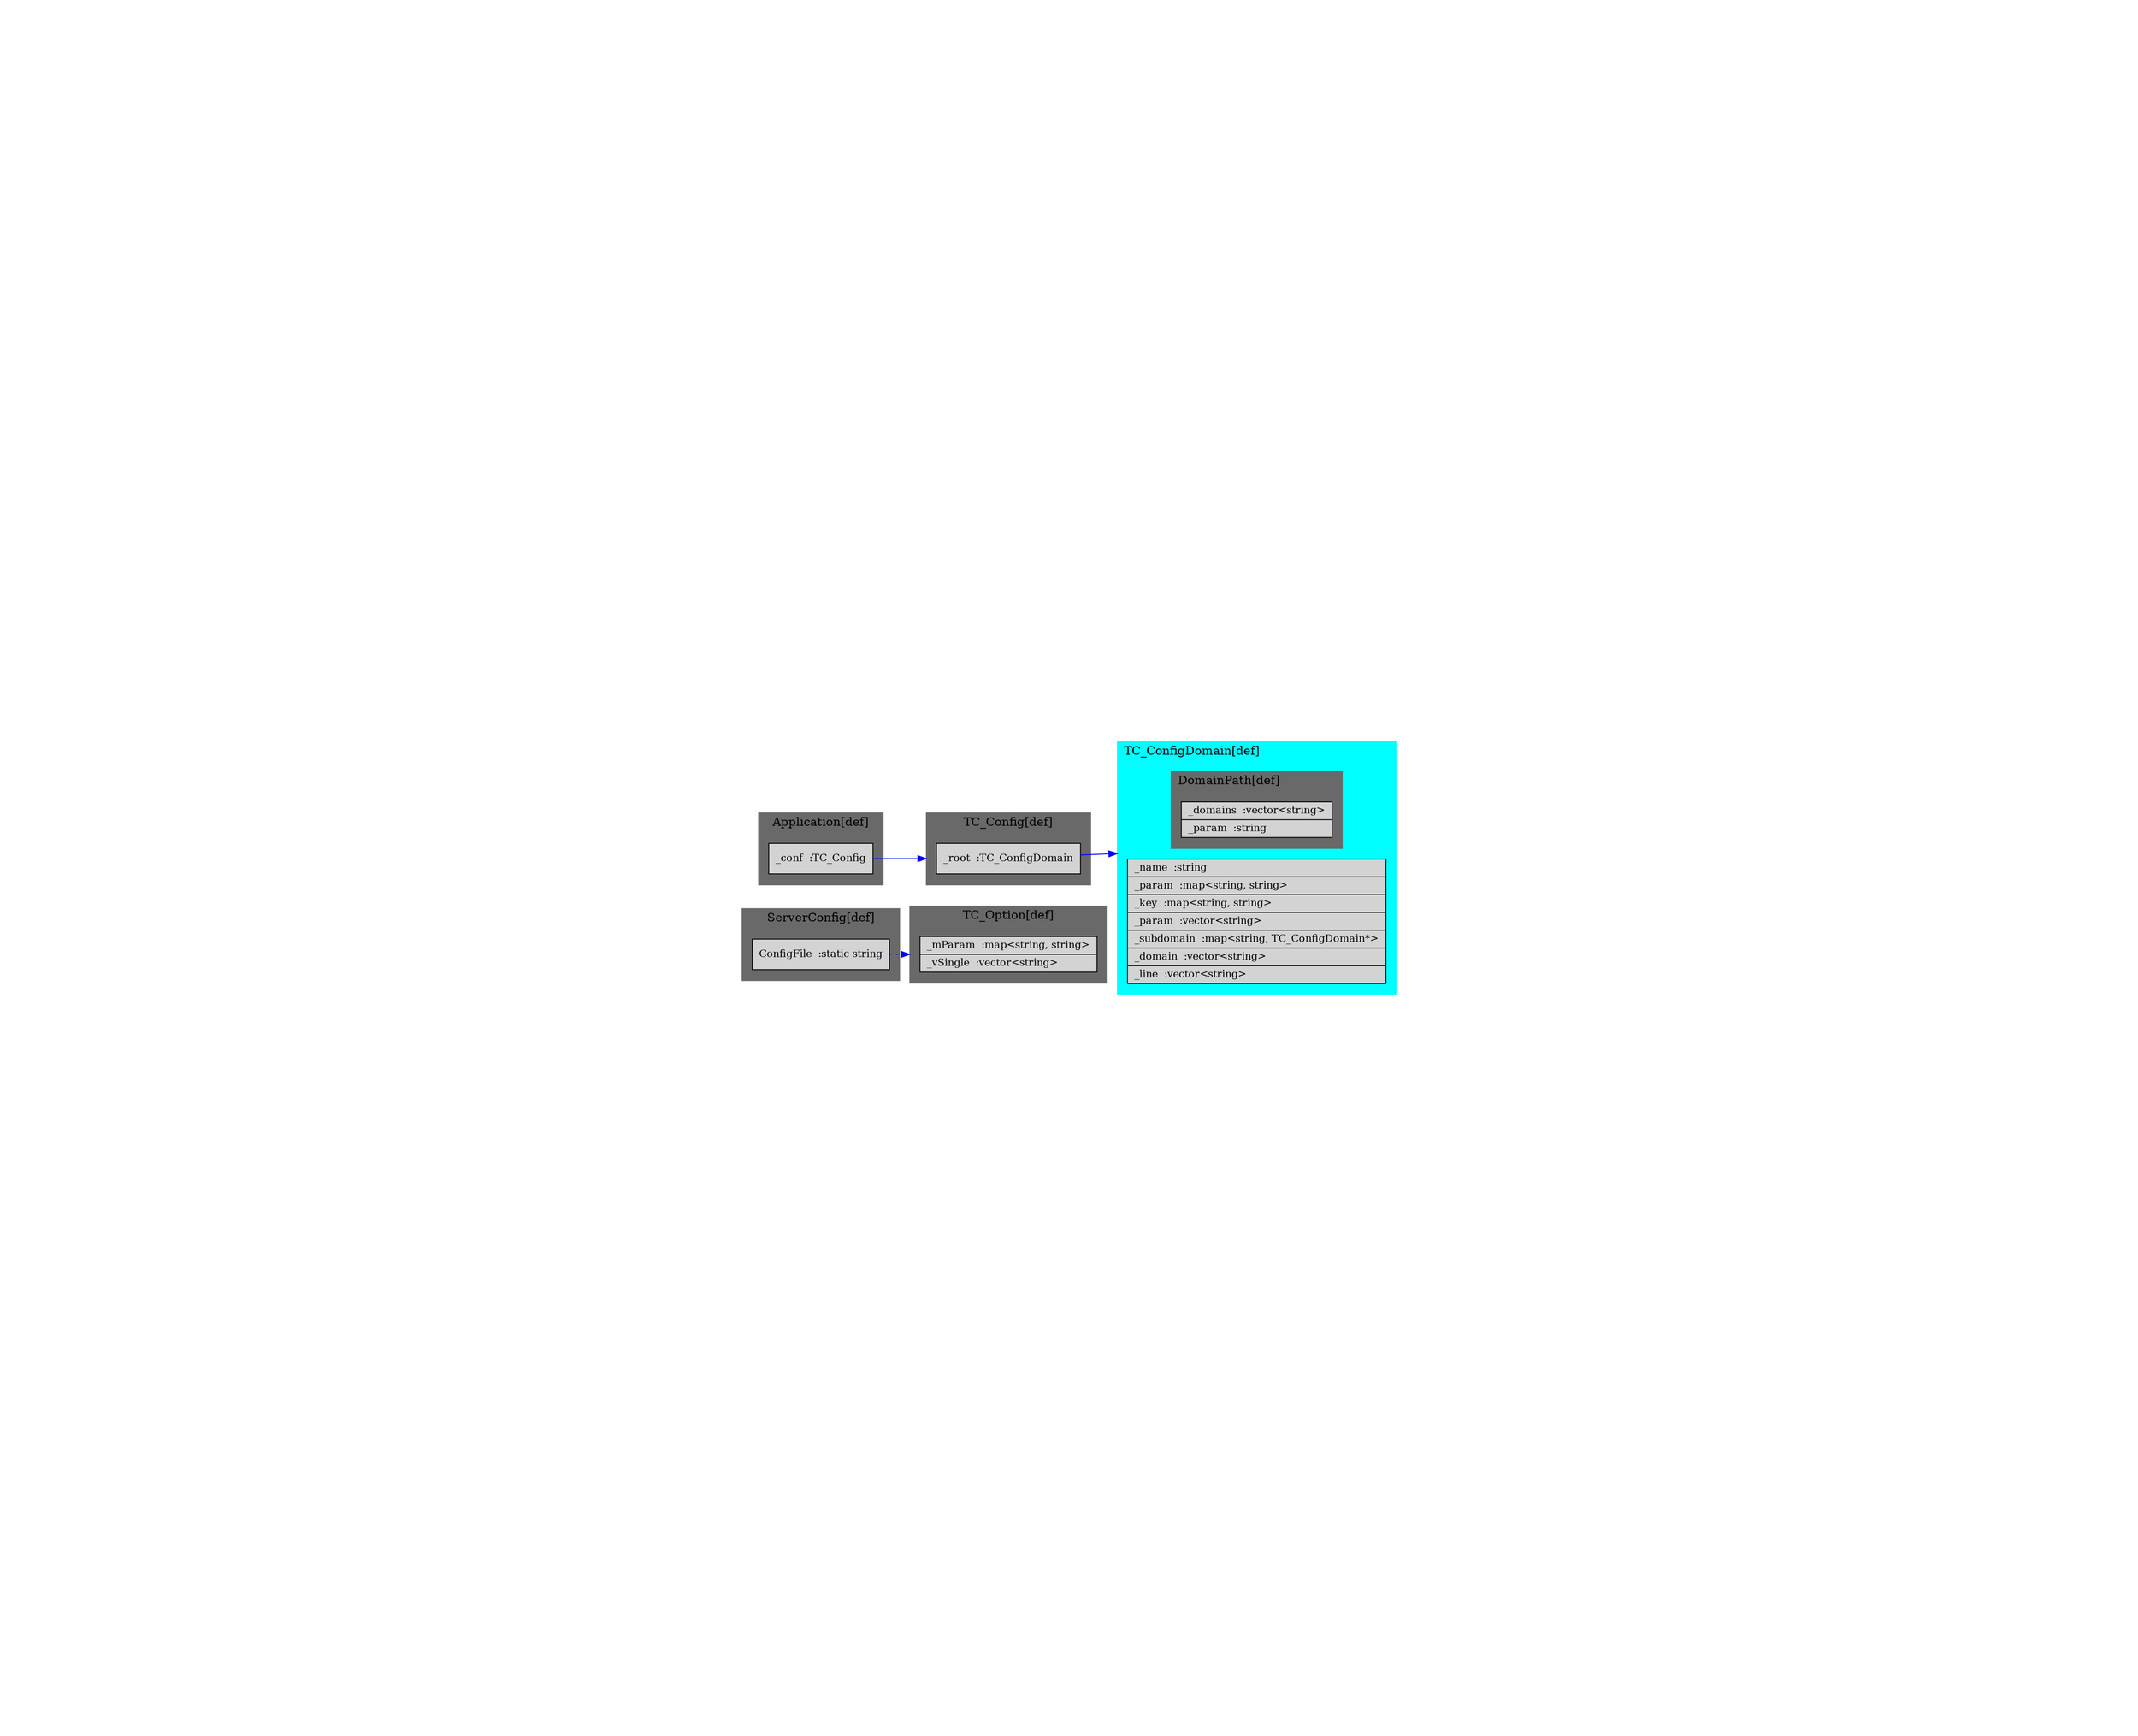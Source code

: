 digraph mtd_info{  
    node [shape=record, fontsize=12, style=filled];  
    edge[color=blue];  
    rankdir=LR;
    compound=true;
    margin=12; 
    #penwidth=1; 
    
    subgraph cluster_TC_Option{  
        node[shape=record style=filled];  
        color=dimgray;  
        style=filled;  
        label = "TC_Option[def]";  
        edge[color="#2e3436"];  
        TC_Option[shape=record,label="\  
                  <_mParam>_mParam  :map\<string, string\>\l|\  
                  <_vSingle>_vSingle  :vector\<string\>\l"];
    }
    
    subgraph cluster_Application{  
        node[shape=record style=filled];  
        color=dimgray;  
        style=filled;  
        label = "Application[def]";  
        edge[color="#2e3436"];  
        Application[shape=record,label="<_conf>_conf\ \ :TC_Config"];
    }
    
    subgraph cluster_ServerConfig{  
        node[shape=record style=filled];  
        color=dimgray;  
        style=filled;  
        label = "ServerConfig[def]";  
        edge[color="#2e3436"];  
        ServerConfig[shape=record,label="ConfigFile\ \ :static string"];
    }
    
    subgraph cluster_TC_Config{  
        node[shape=record style=filled];  
        color=dimgray;  
        style=filled;  
        label = "TC_Config[def]";  
        edge[color="#2e3436"];  
        TC_Config[shape=record,label="<_root>_root\ \ :TC_ConfigDomain"];
    }
  
    subgraph cluster_TC_ConfigDomain{  
        node[shape=record style=filled];  
        color=cyan;  
        style=filled;
        labeljust=l;  
        label = "TC_ConfigDomain[def]";  
        edge[color="#2e3436"]; 
        
        subgraph cluster_DomainPath{  
            node[shape=record style=filled];  
            color=dimgray;  
            style=filled;  
            label = "DomainPath[def]";  
            edge[color="#2e3436"];  
            DomainPath[shape=record,label="\  
                  <_domains>_domains  :vector\<string\>\l|\  
                  <_param>_param  :string\l"];  
        }   

        TC_ConfigDomain[shape=record,label="\  
                  <_name>_name  :string\l|\  
                  <_param>_param  :map\<string, string\>\l|\
                  <_key>_key  :map\<string, string\>\l|\  
                  <_param>_param  :vector\<string\>\l|\
                  <_subdomain>_subdomain  :map\<string, TC_ConfigDomain*\>\l|\
                  <_domain>_domain  :vector\<string\>\l|\ 
                  <_line>_line  :vector\<string\>\l"];  
        
    
    }  
    

    TC_Config:_root->TC_ConfigDomain[lhead=cluster_TC_ConfigDomain;headport=n]
    ServerConfig->TC_Option[lhead=cluster_TC_Option;style=dotted]
    Application:_conf->TC_Config[lhead=cluster_TC_Config;]

    
} 
